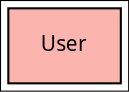 digraph G {
    node[shape=rectangle, fontname=Tahoma, fontsize=10, style="filled",
        gradientangle="270", fillcolor="bisque", colorscheme="pastel19"]
  	colorscheme="pastel19"
    cluster=true;

		User [fillcolor="1"]
		
		

	
}

